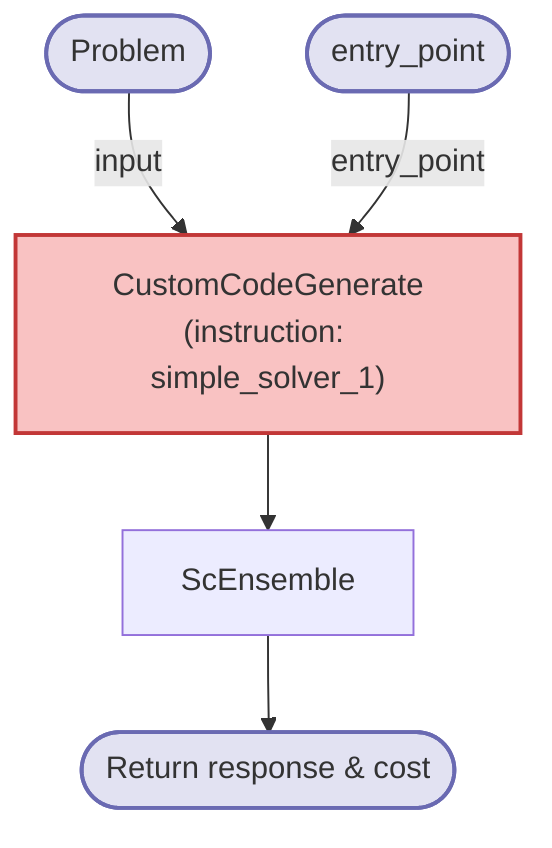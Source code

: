 flowchart TD
    %% Nodes
    PROBLEM([Problem])
    ENTRY_POINT([entry_point])
    C["CustomCodeGenerate<br/>(instruction: simple_solver_1)"]
    ENSEMBLE["ScEnsemble<br/>"]
    RETURN([Return response & cost])

    %% Styles
    classDef CustomOp fill:#d0e1f9,stroke:#4378a2,stroke-width:2px;
    classDef CustomCodeGenerateOp fill:#f9c2c2,stroke:#c23737,stroke-width:2px;
    classDef ScEnsembleOp    fill:#f9e4b7,stroke:#b99b37,stroke-width:2px;
    classDef DecisionOp fill:#ffffff,stroke:#444444,stroke-width:1px,stroke-dasharray:2 2;
    classDef TestOp  fill:#d8f0d8,stroke:#2e8b57,stroke-width:2px;
    classDef Interface  fill:#e2e2f2,stroke:#6a6ab2,stroke-width:2px;

    %% Assign classes
    class PROBLEM Interface
    class ENTRY_POINT Interface
    class C CustomCodeGenerateOp
    class RETURN Interface

    %% Flow (arrows show data relationships)
    PROBLEM --> |input|C
    ENTRY_POINT --> |entry_point|C
    C --> ENSEMBLE
    ENSEMBLE --> RETURN